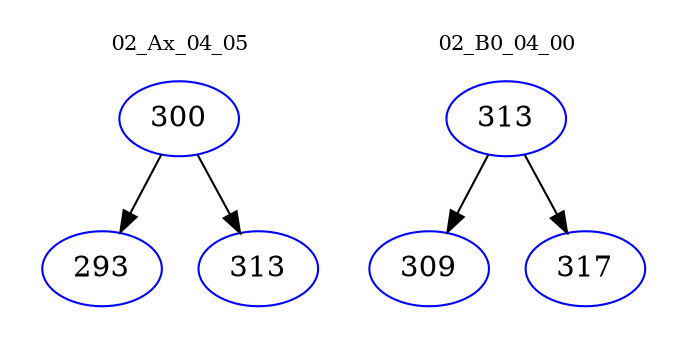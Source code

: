 digraph{
subgraph cluster_0 {
color = white
label = "02_Ax_04_05";
fontsize=10;
T0_300 [label="300", color="blue"]
T0_300 -> T0_293 [color="black"]
T0_293 [label="293", color="blue"]
T0_300 -> T0_313 [color="black"]
T0_313 [label="313", color="blue"]
}
subgraph cluster_1 {
color = white
label = "02_B0_04_00";
fontsize=10;
T1_313 [label="313", color="blue"]
T1_313 -> T1_309 [color="black"]
T1_309 [label="309", color="blue"]
T1_313 -> T1_317 [color="black"]
T1_317 [label="317", color="blue"]
}
}
